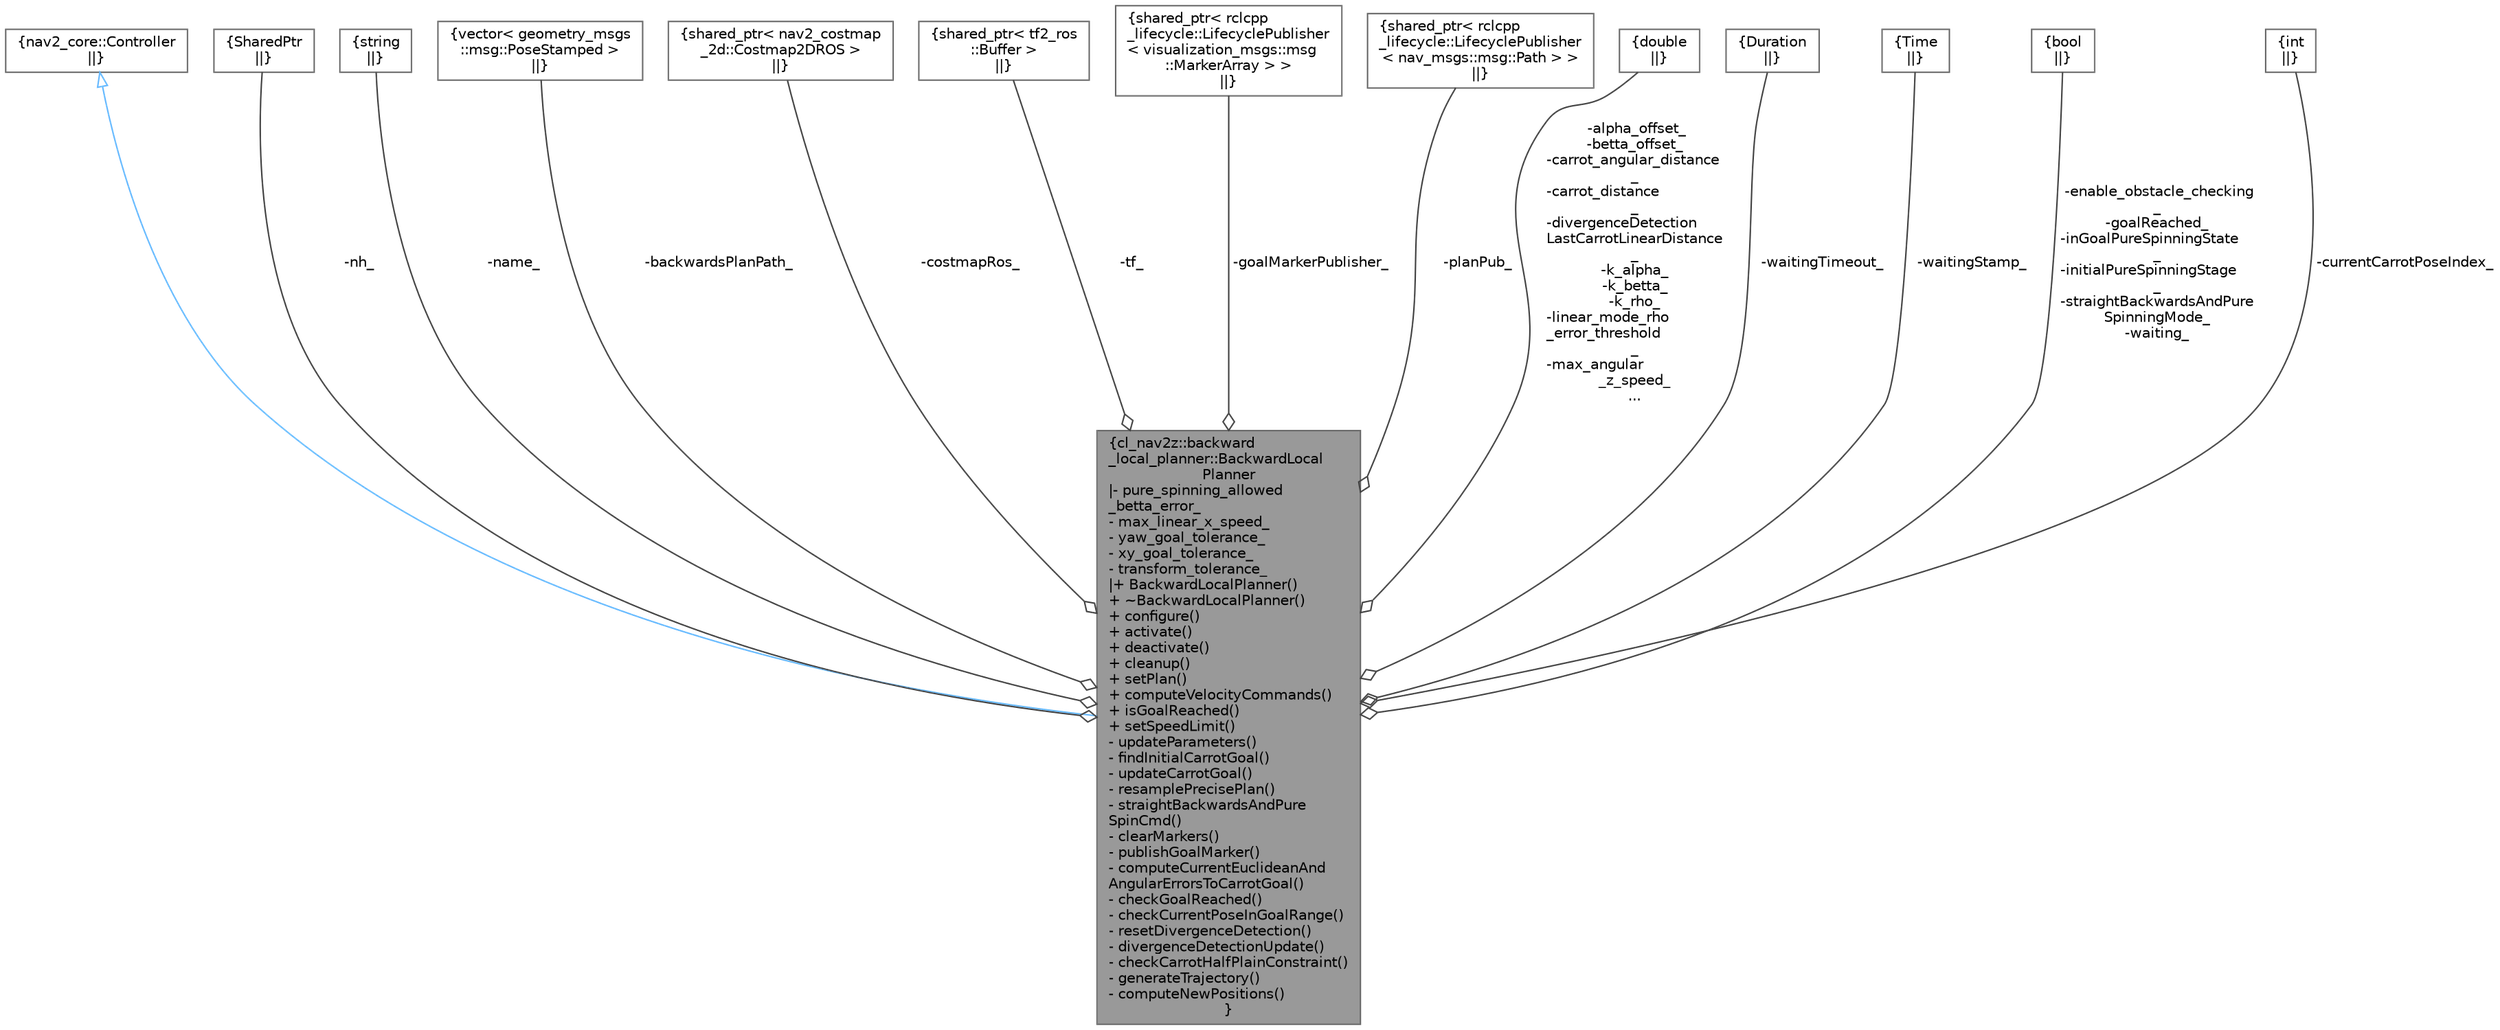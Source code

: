 digraph "cl_nav2z::backward_local_planner::BackwardLocalPlanner"
{
 // LATEX_PDF_SIZE
  bgcolor="transparent";
  edge [fontname=Helvetica,fontsize=10,labelfontname=Helvetica,labelfontsize=10];
  node [fontname=Helvetica,fontsize=10,shape=box,height=0.2,width=0.4];
  Node1 [label="{cl_nav2z::backward\l_local_planner::BackwardLocal\lPlanner\n|- pure_spinning_allowed\l_betta_error_\l- max_linear_x_speed_\l- yaw_goal_tolerance_\l- xy_goal_tolerance_\l- transform_tolerance_\l|+ BackwardLocalPlanner()\l+ ~BackwardLocalPlanner()\l+ configure()\l+ activate()\l+ deactivate()\l+ cleanup()\l+ setPlan()\l+ computeVelocityCommands()\l+ isGoalReached()\l+ setSpeedLimit()\l- updateParameters()\l- findInitialCarrotGoal()\l- updateCarrotGoal()\l- resamplePrecisePlan()\l- straightBackwardsAndPure\lSpinCmd()\l- clearMarkers()\l- publishGoalMarker()\l- computeCurrentEuclideanAnd\lAngularErrorsToCarrotGoal()\l- checkGoalReached()\l- checkCurrentPoseInGoalRange()\l- resetDivergenceDetection()\l- divergenceDetectionUpdate()\l- checkCarrotHalfPlainConstraint()\l- generateTrajectory()\l- computeNewPositions()\l}",height=0.2,width=0.4,color="gray40", fillcolor="grey60", style="filled", fontcolor="black",tooltip=" "];
  Node2 -> Node1 [dir="back",color="steelblue1",style="solid",arrowtail="onormal"];
  Node2 [label="{nav2_core::Controller\n||}",height=0.2,width=0.4,color="gray40", fillcolor="white", style="filled",tooltip=" "];
  Node3 -> Node1 [color="grey25",style="solid",label=" -nh_" ,arrowhead="odiamond"];
  Node3 [label="{SharedPtr\n||}",height=0.2,width=0.4,color="gray40", fillcolor="white", style="filled",tooltip=" "];
  Node4 -> Node1 [color="grey25",style="solid",label=" -name_" ,arrowhead="odiamond"];
  Node4 [label="{string\n||}",height=0.2,width=0.4,color="gray40", fillcolor="white", style="filled",tooltip=" "];
  Node5 -> Node1 [color="grey25",style="solid",label=" -backwardsPlanPath_" ,arrowhead="odiamond"];
  Node5 [label="{vector\< geometry_msgs\l::msg::PoseStamped \>\n||}",height=0.2,width=0.4,color="gray40", fillcolor="white", style="filled",tooltip=" "];
  Node6 -> Node1 [color="grey25",style="solid",label=" -costmapRos_" ,arrowhead="odiamond"];
  Node6 [label="{shared_ptr\< nav2_costmap\l_2d::Costmap2DROS \>\n||}",height=0.2,width=0.4,color="gray40", fillcolor="white", style="filled",tooltip=" "];
  Node7 -> Node1 [color="grey25",style="solid",label=" -tf_" ,arrowhead="odiamond"];
  Node7 [label="{shared_ptr\< tf2_ros\l::Buffer \>\n||}",height=0.2,width=0.4,color="gray40", fillcolor="white", style="filled",tooltip=" "];
  Node8 -> Node1 [color="grey25",style="solid",label=" -goalMarkerPublisher_" ,arrowhead="odiamond"];
  Node8 [label="{shared_ptr\< rclcpp\l_lifecycle::LifecyclePublisher\l\< visualization_msgs::msg\l::MarkerArray \> \>\n||}",height=0.2,width=0.4,color="gray40", fillcolor="white", style="filled",tooltip=" "];
  Node9 -> Node1 [color="grey25",style="solid",label=" -planPub_" ,arrowhead="odiamond"];
  Node9 [label="{shared_ptr\< rclcpp\l_lifecycle::LifecyclePublisher\l\< nav_msgs::msg::Path \> \>\n||}",height=0.2,width=0.4,color="gray40", fillcolor="white", style="filled",tooltip=" "];
  Node10 -> Node1 [color="grey25",style="solid",label=" -alpha_offset_\n-betta_offset_\n-carrot_angular_distance\l_\n-carrot_distance\l_\n-divergenceDetection\lLastCarrotLinearDistance\l_\n-k_alpha_\n-k_betta_\n-k_rho_\n-linear_mode_rho\l_error_threshold\l_\n-max_angular\l_z_speed_\n..." ,arrowhead="odiamond"];
  Node10 [label="{double\n||}",height=0.2,width=0.4,color="gray40", fillcolor="white", style="filled",tooltip=" "];
  Node11 -> Node1 [color="grey25",style="solid",label=" -waitingTimeout_" ,arrowhead="odiamond"];
  Node11 [label="{Duration\n||}",height=0.2,width=0.4,color="gray40", fillcolor="white", style="filled",tooltip=" "];
  Node12 -> Node1 [color="grey25",style="solid",label=" -waitingStamp_" ,arrowhead="odiamond"];
  Node12 [label="{Time\n||}",height=0.2,width=0.4,color="gray40", fillcolor="white", style="filled",tooltip=" "];
  Node13 -> Node1 [color="grey25",style="solid",label=" -enable_obstacle_checking\l_\n-goalReached_\n-inGoalPureSpinningState\l_\n-initialPureSpinningStage\l_\n-straightBackwardsAndPure\lSpinningMode_\n-waiting_" ,arrowhead="odiamond"];
  Node13 [label="{bool\n||}",height=0.2,width=0.4,color="gray40", fillcolor="white", style="filled",URL="$classbool.html",tooltip=" "];
  Node14 -> Node1 [color="grey25",style="solid",label=" -currentCarrotPoseIndex_" ,arrowhead="odiamond"];
  Node14 [label="{int\n||}",height=0.2,width=0.4,color="gray40", fillcolor="white", style="filled",tooltip=" "];
}
